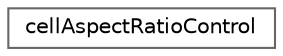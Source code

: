 digraph "Graphical Class Hierarchy"
{
 // LATEX_PDF_SIZE
  bgcolor="transparent";
  edge [fontname=Helvetica,fontsize=10,labelfontname=Helvetica,labelfontsize=10];
  node [fontname=Helvetica,fontsize=10,shape=box,height=0.2,width=0.4];
  rankdir="LR";
  Node0 [id="Node000000",label="cellAspectRatioControl",height=0.2,width=0.4,color="grey40", fillcolor="white", style="filled",URL="$classFoam_1_1cellAspectRatioControl.html",tooltip=" "];
}

